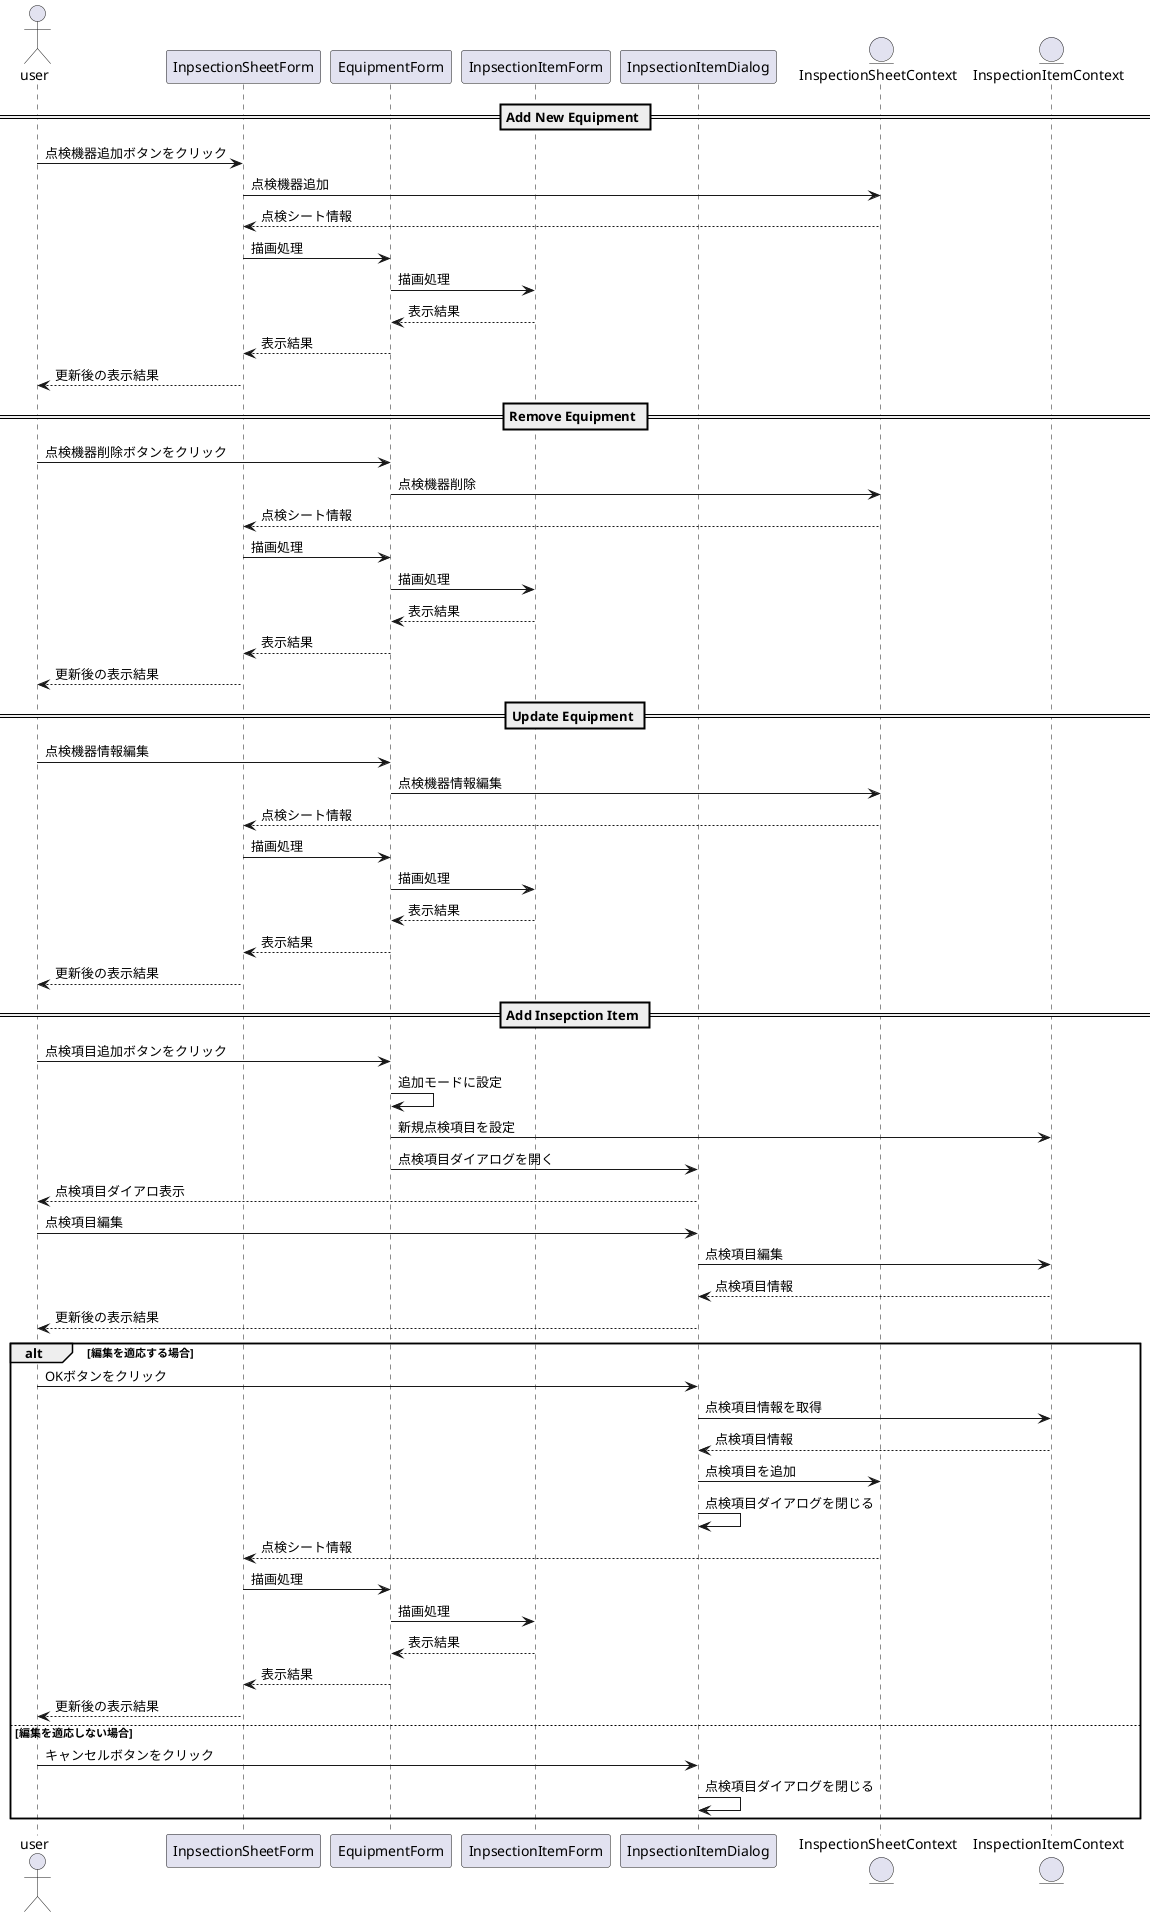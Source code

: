 @startuml sequence-diagram

actor user
participant InpsectionSheetForm as sheetForm
participant EquipmentForm as equipForm
participant InpsectionItemForm as itemForm
participant InpsectionItemDialog as itemDialog
entity InspectionSheetContext as sheetContext
entity InspectionItemContext as itemContext

== Add New Equipment ==
user -> sheetForm : 点検機器追加ボタンをクリック
sheetForm -> sheetContext : 点検機器追加
sheetForm <-- sheetContext : 点検シート情報
sheetForm -> equipForm : 描画処理
equipForm -> itemForm : 描画処理
equipForm <-- itemForm : 表示結果
sheetForm <-- equipForm : 表示結果
user <-- sheetForm : 更新後の表示結果

== Remove Equipment ==
user -> equipForm : 点検機器削除ボタンをクリック
equipForm -> sheetContext : 点検機器削除
sheetForm <-- sheetContext : 点検シート情報
sheetForm -> equipForm : 描画処理
equipForm -> itemForm : 描画処理
equipForm <-- itemForm : 表示結果
sheetForm <-- equipForm : 表示結果
user <-- sheetForm : 更新後の表示結果

== Update Equipment ==
user -> equipForm : 点検機器情報編集
equipForm -> sheetContext : 点検機器情報編集
sheetForm <-- sheetContext : 点検シート情報
sheetForm -> equipForm : 描画処理
equipForm -> itemForm : 描画処理
equipForm <-- itemForm : 表示結果
sheetForm <-- equipForm : 表示結果
user <-- sheetForm : 更新後の表示結果

== Add Insepction Item ==
user -> equipForm : 点検項目追加ボタンをクリック
equipForm -> equipForm : 追加モードに設定
equipForm -> itemContext : 新規点検項目を設定
equipForm -> itemDialog : 点検項目ダイアログを開く
user <-- itemDialog : 点検項目ダイアロ表示
user ->  itemDialog : 点検項目編集
itemDialog -> itemContext : 点検項目編集
itemDialog <-- itemContext : 点検項目情報
user <-- itemDialog : 更新後の表示結果
alt 編集を適応する場合
  user ->  itemDialog : OKボタンをクリック
  itemDialog -> itemContext : 点検項目情報を取得
  itemDialog <-- itemContext : 点検項目情報
  itemDialog -> sheetContext : 点検項目を追加
  itemDialog -> itemDialog : 点検項目ダイアログを閉じる
  sheetForm <-- sheetContext : 点検シート情報
  sheetForm -> equipForm : 描画処理
  equipForm -> itemForm : 描画処理
  equipForm <-- itemForm : 表示結果
  sheetForm <-- equipForm : 表示結果
  user <-- sheetForm : 更新後の表示結果
else 編集を適応しない場合
  user ->  itemDialog : キャンセルボタンをクリック
  itemDialog -> itemDialog : 点検項目ダイアログを閉じる
end

@enduml
